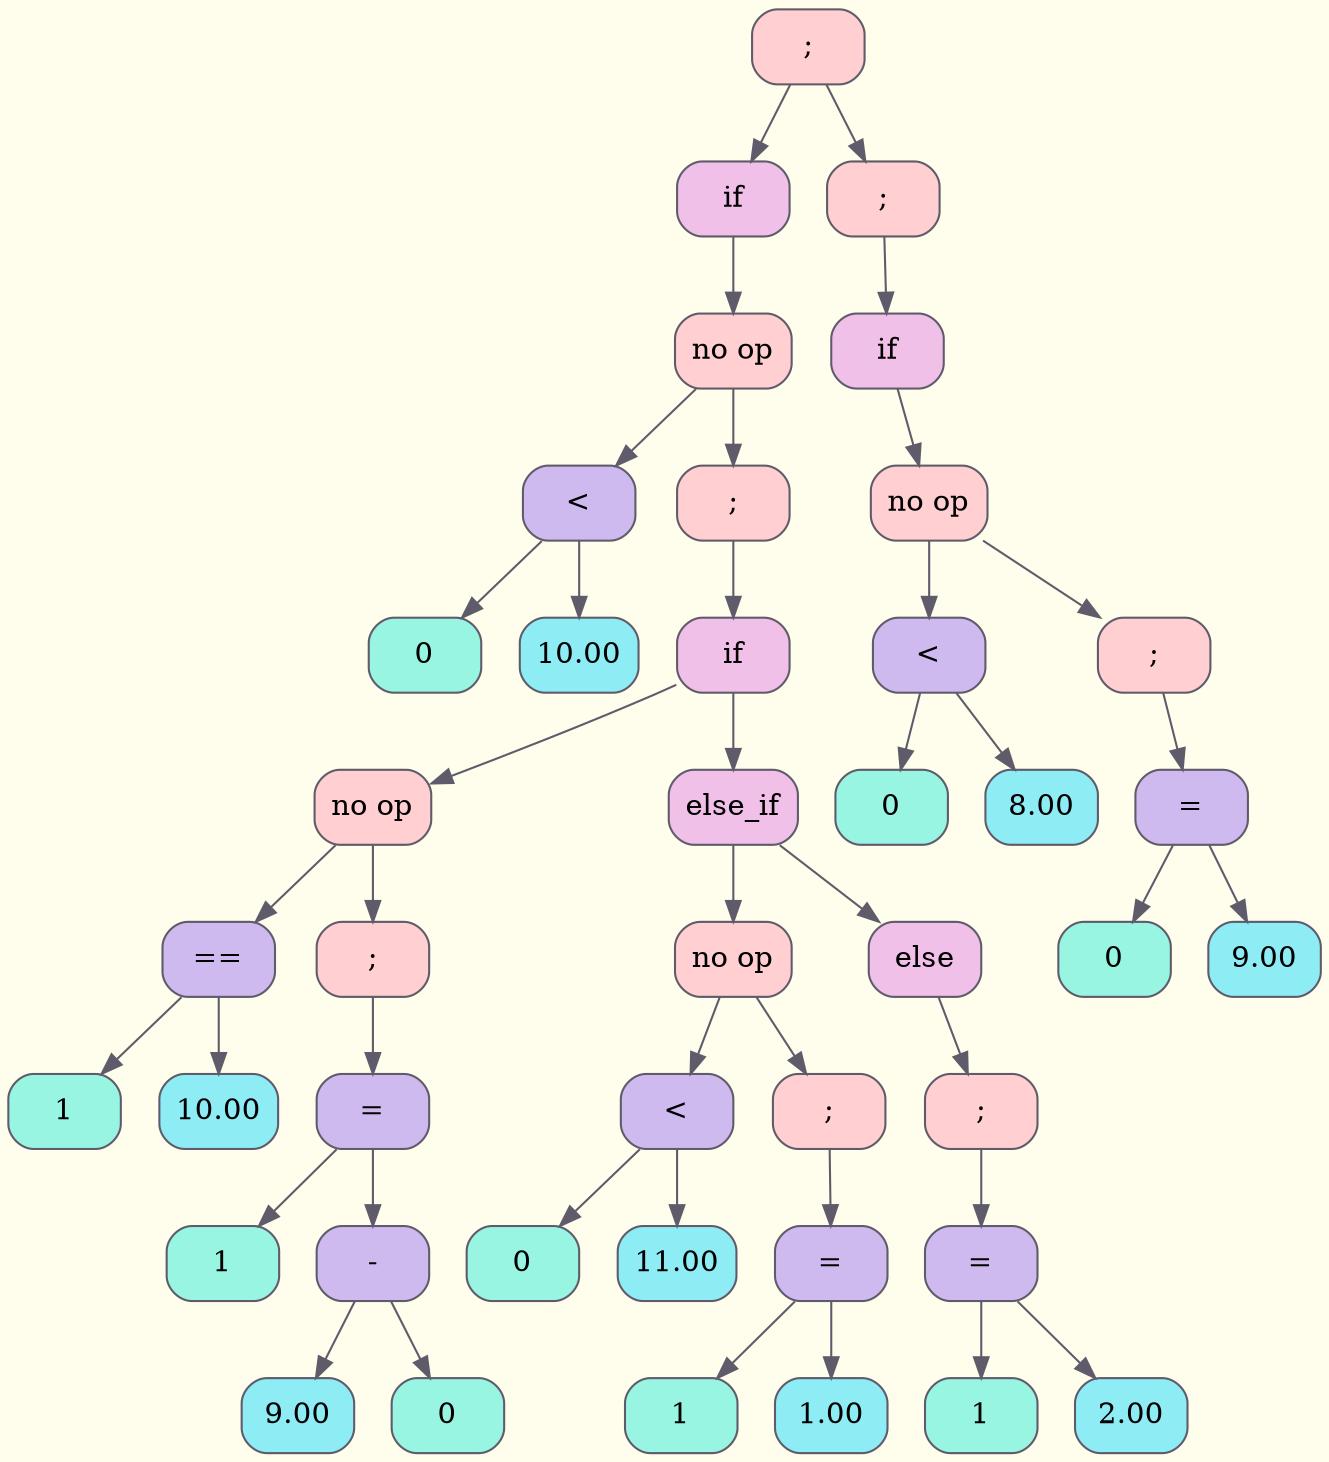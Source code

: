 digraph Tree {
	rankdir = TB;
	node [shape = record];
	edge [color = "#5F5B6A"];
	bgcolor = "#FFFEEC";
	node0x61bb5010b2a0 [color = "#5F5B6A", shape = Mrecord, style = filled, fillcolor = "#FFCFD2", label = "{;}"];
		node0x61bb5010b2a0 -> node0x61bb5010b2d0
	node0x61bb5010b2d0 [color = "#5F5B6A", shape = Mrecord, style = filled, fillcolor = "#F1C0E8", label = "{if}"];
		node0x61bb5010b2d0 -> node0x61bb5010b300
	node0x61bb5010b300 [color = "#5F5B6A", shape = Mrecord, style = filled, fillcolor = "#FFCFD2", label = "{no op}"];
		node0x61bb5010b300 -> node0x61bb5010b330
	node0x61bb5010b330 [color = "#5F5B6A", shape = Mrecord, style = filled, fillcolor = "#CFBAF0", label = "{&lt;}"];
		node0x61bb5010b330 -> node0x61bb5010b360
	node0x61bb5010b360 [color = "#5F5B6A", shape = Mrecord, style = filled, fillcolor = "#98F5E1", label = "{0}"];
		node0x61bb5010b330 -> node0x61bb5010b390
	node0x61bb5010b390 [color = "#5F5B6A", shape = Mrecord, style = filled, fillcolor = "#8EECF5", label = "{10.00}"];
		node0x61bb5010b300 -> node0x61bb5010b3c0
	node0x61bb5010b3c0 [color = "#5F5B6A", shape = Mrecord, style = filled, fillcolor = "#FFCFD2", label = "{;}"];
		node0x61bb5010b3c0 -> node0x61bb5010b3f0
	node0x61bb5010b3f0 [color = "#5F5B6A", shape = Mrecord, style = filled, fillcolor = "#F1C0E8", label = "{if}"];
		node0x61bb5010b3f0 -> node0x61bb5010b420
	node0x61bb5010b420 [color = "#5F5B6A", shape = Mrecord, style = filled, fillcolor = "#FFCFD2", label = "{no op}"];
		node0x61bb5010b420 -> node0x61bb5010b450
	node0x61bb5010b450 [color = "#5F5B6A", shape = Mrecord, style = filled, fillcolor = "#CFBAF0", label = "{==}"];
		node0x61bb5010b450 -> node0x61bb5010b480
	node0x61bb5010b480 [color = "#5F5B6A", shape = Mrecord, style = filled, fillcolor = "#98F5E1", label = "{1}"];
		node0x61bb5010b450 -> node0x61bb5010b4b0
	node0x61bb5010b4b0 [color = "#5F5B6A", shape = Mrecord, style = filled, fillcolor = "#8EECF5", label = "{10.00}"];
		node0x61bb5010b420 -> node0x61bb5010b4e0
	node0x61bb5010b4e0 [color = "#5F5B6A", shape = Mrecord, style = filled, fillcolor = "#FFCFD2", label = "{;}"];
		node0x61bb5010b4e0 -> node0x61bb5010b510
	node0x61bb5010b510 [color = "#5F5B6A", shape = Mrecord, style = filled, fillcolor = "#CFBAF0", label = "{=}"];
		node0x61bb5010b510 -> node0x61bb5010b540
	node0x61bb5010b540 [color = "#5F5B6A", shape = Mrecord, style = filled, fillcolor = "#98F5E1", label = "{1}"];
		node0x61bb5010b510 -> node0x61bb5010b570
	node0x61bb5010b570 [color = "#5F5B6A", shape = Mrecord, style = filled, fillcolor = "#CFBAF0", label = "{-}"];
		node0x61bb5010b570 -> node0x61bb5010b5a0
	node0x61bb5010b5a0 [color = "#5F5B6A", shape = Mrecord, style = filled, fillcolor = "#8EECF5", label = "{9.00}"];
		node0x61bb5010b570 -> node0x61bb5010b5d0
	node0x61bb5010b5d0 [color = "#5F5B6A", shape = Mrecord, style = filled, fillcolor = "#98F5E1", label = "{0}"];
		node0x61bb5010b3f0 -> node0x61bb5010b600
	node0x61bb5010b600 [color = "#5F5B6A", shape = Mrecord, style = filled, fillcolor = "#F1C0E8", label = "{else_if}"];
		node0x61bb5010b600 -> node0x61bb5010b630
	node0x61bb5010b630 [color = "#5F5B6A", shape = Mrecord, style = filled, fillcolor = "#FFCFD2", label = "{no op}"];
		node0x61bb5010b630 -> node0x61bb5010b660
	node0x61bb5010b660 [color = "#5F5B6A", shape = Mrecord, style = filled, fillcolor = "#CFBAF0", label = "{&lt;}"];
		node0x61bb5010b660 -> node0x61bb5010b690
	node0x61bb5010b690 [color = "#5F5B6A", shape = Mrecord, style = filled, fillcolor = "#98F5E1", label = "{0}"];
		node0x61bb5010b660 -> node0x61bb5010b6c0
	node0x61bb5010b6c0 [color = "#5F5B6A", shape = Mrecord, style = filled, fillcolor = "#8EECF5", label = "{11.00}"];
		node0x61bb5010b630 -> node0x61bb5010b6f0
	node0x61bb5010b6f0 [color = "#5F5B6A", shape = Mrecord, style = filled, fillcolor = "#FFCFD2", label = "{;}"];
		node0x61bb5010b6f0 -> node0x61bb5010b720
	node0x61bb5010b720 [color = "#5F5B6A", shape = Mrecord, style = filled, fillcolor = "#CFBAF0", label = "{=}"];
		node0x61bb5010b720 -> node0x61bb5010b750
	node0x61bb5010b750 [color = "#5F5B6A", shape = Mrecord, style = filled, fillcolor = "#98F5E1", label = "{1}"];
		node0x61bb5010b720 -> node0x61bb5010b780
	node0x61bb5010b780 [color = "#5F5B6A", shape = Mrecord, style = filled, fillcolor = "#8EECF5", label = "{1.00}"];
		node0x61bb5010b600 -> node0x61bb5010b7b0
	node0x61bb5010b7b0 [color = "#5F5B6A", shape = Mrecord, style = filled, fillcolor = "#F1C0E8", label = "{else}"];
		node0x61bb5010b7b0 -> node0x61bb5010b7e0
	node0x61bb5010b7e0 [color = "#5F5B6A", shape = Mrecord, style = filled, fillcolor = "#FFCFD2", label = "{;}"];
		node0x61bb5010b7e0 -> node0x61bb5010b810
	node0x61bb5010b810 [color = "#5F5B6A", shape = Mrecord, style = filled, fillcolor = "#CFBAF0", label = "{=}"];
		node0x61bb5010b810 -> node0x61bb5010b840
	node0x61bb5010b840 [color = "#5F5B6A", shape = Mrecord, style = filled, fillcolor = "#98F5E1", label = "{1}"];
		node0x61bb5010b810 -> node0x61bb5010b870
	node0x61bb5010b870 [color = "#5F5B6A", shape = Mrecord, style = filled, fillcolor = "#8EECF5", label = "{2.00}"];
		node0x61bb5010b2a0 -> node0x61bb5010b8a0
	node0x61bb5010b8a0 [color = "#5F5B6A", shape = Mrecord, style = filled, fillcolor = "#FFCFD2", label = "{;}"];
		node0x61bb5010b8a0 -> node0x61bb5010b8d0
	node0x61bb5010b8d0 [color = "#5F5B6A", shape = Mrecord, style = filled, fillcolor = "#F1C0E8", label = "{if}"];
		node0x61bb5010b8d0 -> node0x61bb5010b900
	node0x61bb5010b900 [color = "#5F5B6A", shape = Mrecord, style = filled, fillcolor = "#FFCFD2", label = "{no op}"];
		node0x61bb5010b900 -> node0x61bb5010b930
	node0x61bb5010b930 [color = "#5F5B6A", shape = Mrecord, style = filled, fillcolor = "#CFBAF0", label = "{&lt;}"];
		node0x61bb5010b930 -> node0x61bb5010b960
	node0x61bb5010b960 [color = "#5F5B6A", shape = Mrecord, style = filled, fillcolor = "#98F5E1", label = "{0}"];
		node0x61bb5010b930 -> node0x61bb5010b990
	node0x61bb5010b990 [color = "#5F5B6A", shape = Mrecord, style = filled, fillcolor = "#8EECF5", label = "{8.00}"];
		node0x61bb5010b900 -> node0x61bb5010b9c0
	node0x61bb5010b9c0 [color = "#5F5B6A", shape = Mrecord, style = filled, fillcolor = "#FFCFD2", label = "{;}"];
		node0x61bb5010b9c0 -> node0x61bb5010b9f0
	node0x61bb5010b9f0 [color = "#5F5B6A", shape = Mrecord, style = filled, fillcolor = "#CFBAF0", label = "{=}"];
		node0x61bb5010b9f0 -> node0x61bb5010ba20
	node0x61bb5010ba20 [color = "#5F5B6A", shape = Mrecord, style = filled, fillcolor = "#98F5E1", label = "{0}"];
		node0x61bb5010b9f0 -> node0x61bb5010ba50
	node0x61bb5010ba50 [color = "#5F5B6A", shape = Mrecord, style = filled, fillcolor = "#8EECF5", label = "{9.00}"];
}
